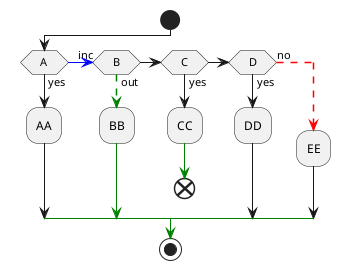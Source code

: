 {
  "sha1": "287lf81mocn1svficnza6u12jnkcift",
  "insertion": {
    "when": "2024-05-30T20:48:19.930Z",
    "url": "https://forum.plantuml.net/12211/arrow-description-for-while-loop?show=12261#c12261",
    "user": "plantuml@gmail.com"
  }
}
@startuml
start

if (A) then (yes)
    :AA;
(-[#blue]->inc) elseif (B) then (-[#green,dashed]->out)
    :BB;
-[#green]->
elseif (C) then (yes)
    :CC;
-[#green]->
end
elseif (D) then (yes)
    :DD;
else (-[#red,dashed]->no)
	:EE;
endif
-[#green]->
stop
@enduml
